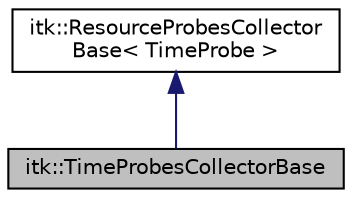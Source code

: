 digraph "itk::TimeProbesCollectorBase"
{
 // LATEX_PDF_SIZE
  edge [fontname="Helvetica",fontsize="10",labelfontname="Helvetica",labelfontsize="10"];
  node [fontname="Helvetica",fontsize="10",shape=record];
  Node1 [label="itk::TimeProbesCollectorBase",height=0.2,width=0.4,color="black", fillcolor="grey75", style="filled", fontcolor="black",tooltip="Aggregates a set of time probes."];
  Node2 -> Node1 [dir="back",color="midnightblue",fontsize="10",style="solid",fontname="Helvetica"];
  Node2 [label="itk::ResourceProbesCollector\lBase\< TimeProbe \>",height=0.2,width=0.4,color="black", fillcolor="white", style="filled",URL="$classitk_1_1ResourceProbesCollectorBase.html",tooltip=" "];
}
